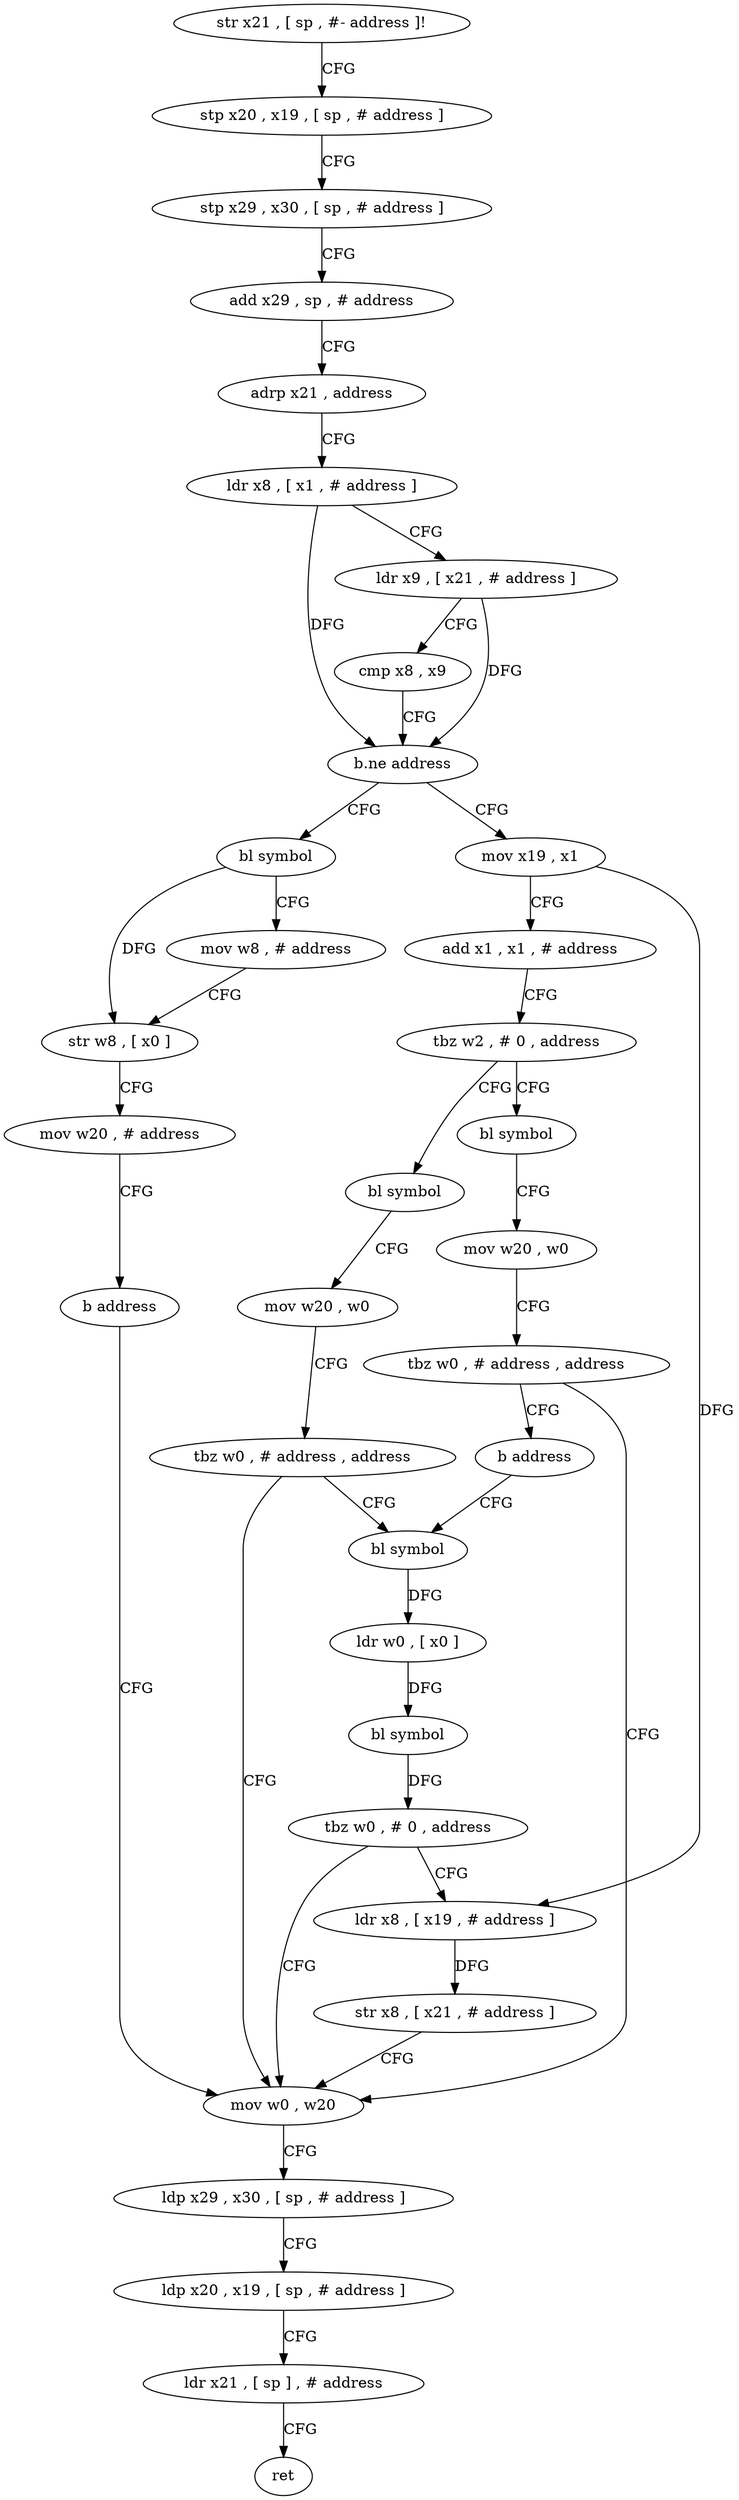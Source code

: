digraph "func" {
"4224236" [label = "str x21 , [ sp , #- address ]!" ]
"4224240" [label = "stp x20 , x19 , [ sp , # address ]" ]
"4224244" [label = "stp x29 , x30 , [ sp , # address ]" ]
"4224248" [label = "add x29 , sp , # address" ]
"4224252" [label = "adrp x21 , address" ]
"4224256" [label = "ldr x8 , [ x1 , # address ]" ]
"4224260" [label = "ldr x9 , [ x21 , # address ]" ]
"4224264" [label = "cmp x8 , x9" ]
"4224268" [label = "b.ne address" ]
"4224292" [label = "mov x19 , x1" ]
"4224272" [label = "bl symbol" ]
"4224296" [label = "add x1 , x1 , # address" ]
"4224300" [label = "tbz w2 , # 0 , address" ]
"4224320" [label = "bl symbol" ]
"4224304" [label = "bl symbol" ]
"4224276" [label = "mov w8 , # address" ]
"4224280" [label = "str w8 , [ x0 ]" ]
"4224284" [label = "mov w20 , # address" ]
"4224288" [label = "b address" ]
"4224356" [label = "mov w0 , w20" ]
"4224324" [label = "mov w20 , w0" ]
"4224328" [label = "tbz w0 , # address , address" ]
"4224332" [label = "bl symbol" ]
"4224308" [label = "mov w20 , w0" ]
"4224312" [label = "tbz w0 , # address , address" ]
"4224316" [label = "b address" ]
"4224360" [label = "ldp x29 , x30 , [ sp , # address ]" ]
"4224364" [label = "ldp x20 , x19 , [ sp , # address ]" ]
"4224368" [label = "ldr x21 , [ sp ] , # address" ]
"4224372" [label = "ret" ]
"4224336" [label = "ldr w0 , [ x0 ]" ]
"4224340" [label = "bl symbol" ]
"4224344" [label = "tbz w0 , # 0 , address" ]
"4224348" [label = "ldr x8 , [ x19 , # address ]" ]
"4224352" [label = "str x8 , [ x21 , # address ]" ]
"4224236" -> "4224240" [ label = "CFG" ]
"4224240" -> "4224244" [ label = "CFG" ]
"4224244" -> "4224248" [ label = "CFG" ]
"4224248" -> "4224252" [ label = "CFG" ]
"4224252" -> "4224256" [ label = "CFG" ]
"4224256" -> "4224260" [ label = "CFG" ]
"4224256" -> "4224268" [ label = "DFG" ]
"4224260" -> "4224264" [ label = "CFG" ]
"4224260" -> "4224268" [ label = "DFG" ]
"4224264" -> "4224268" [ label = "CFG" ]
"4224268" -> "4224292" [ label = "CFG" ]
"4224268" -> "4224272" [ label = "CFG" ]
"4224292" -> "4224296" [ label = "CFG" ]
"4224292" -> "4224348" [ label = "DFG" ]
"4224272" -> "4224276" [ label = "CFG" ]
"4224272" -> "4224280" [ label = "DFG" ]
"4224296" -> "4224300" [ label = "CFG" ]
"4224300" -> "4224320" [ label = "CFG" ]
"4224300" -> "4224304" [ label = "CFG" ]
"4224320" -> "4224324" [ label = "CFG" ]
"4224304" -> "4224308" [ label = "CFG" ]
"4224276" -> "4224280" [ label = "CFG" ]
"4224280" -> "4224284" [ label = "CFG" ]
"4224284" -> "4224288" [ label = "CFG" ]
"4224288" -> "4224356" [ label = "CFG" ]
"4224356" -> "4224360" [ label = "CFG" ]
"4224324" -> "4224328" [ label = "CFG" ]
"4224328" -> "4224356" [ label = "CFG" ]
"4224328" -> "4224332" [ label = "CFG" ]
"4224332" -> "4224336" [ label = "DFG" ]
"4224308" -> "4224312" [ label = "CFG" ]
"4224312" -> "4224356" [ label = "CFG" ]
"4224312" -> "4224316" [ label = "CFG" ]
"4224316" -> "4224332" [ label = "CFG" ]
"4224360" -> "4224364" [ label = "CFG" ]
"4224364" -> "4224368" [ label = "CFG" ]
"4224368" -> "4224372" [ label = "CFG" ]
"4224336" -> "4224340" [ label = "DFG" ]
"4224340" -> "4224344" [ label = "DFG" ]
"4224344" -> "4224356" [ label = "CFG" ]
"4224344" -> "4224348" [ label = "CFG" ]
"4224348" -> "4224352" [ label = "DFG" ]
"4224352" -> "4224356" [ label = "CFG" ]
}
